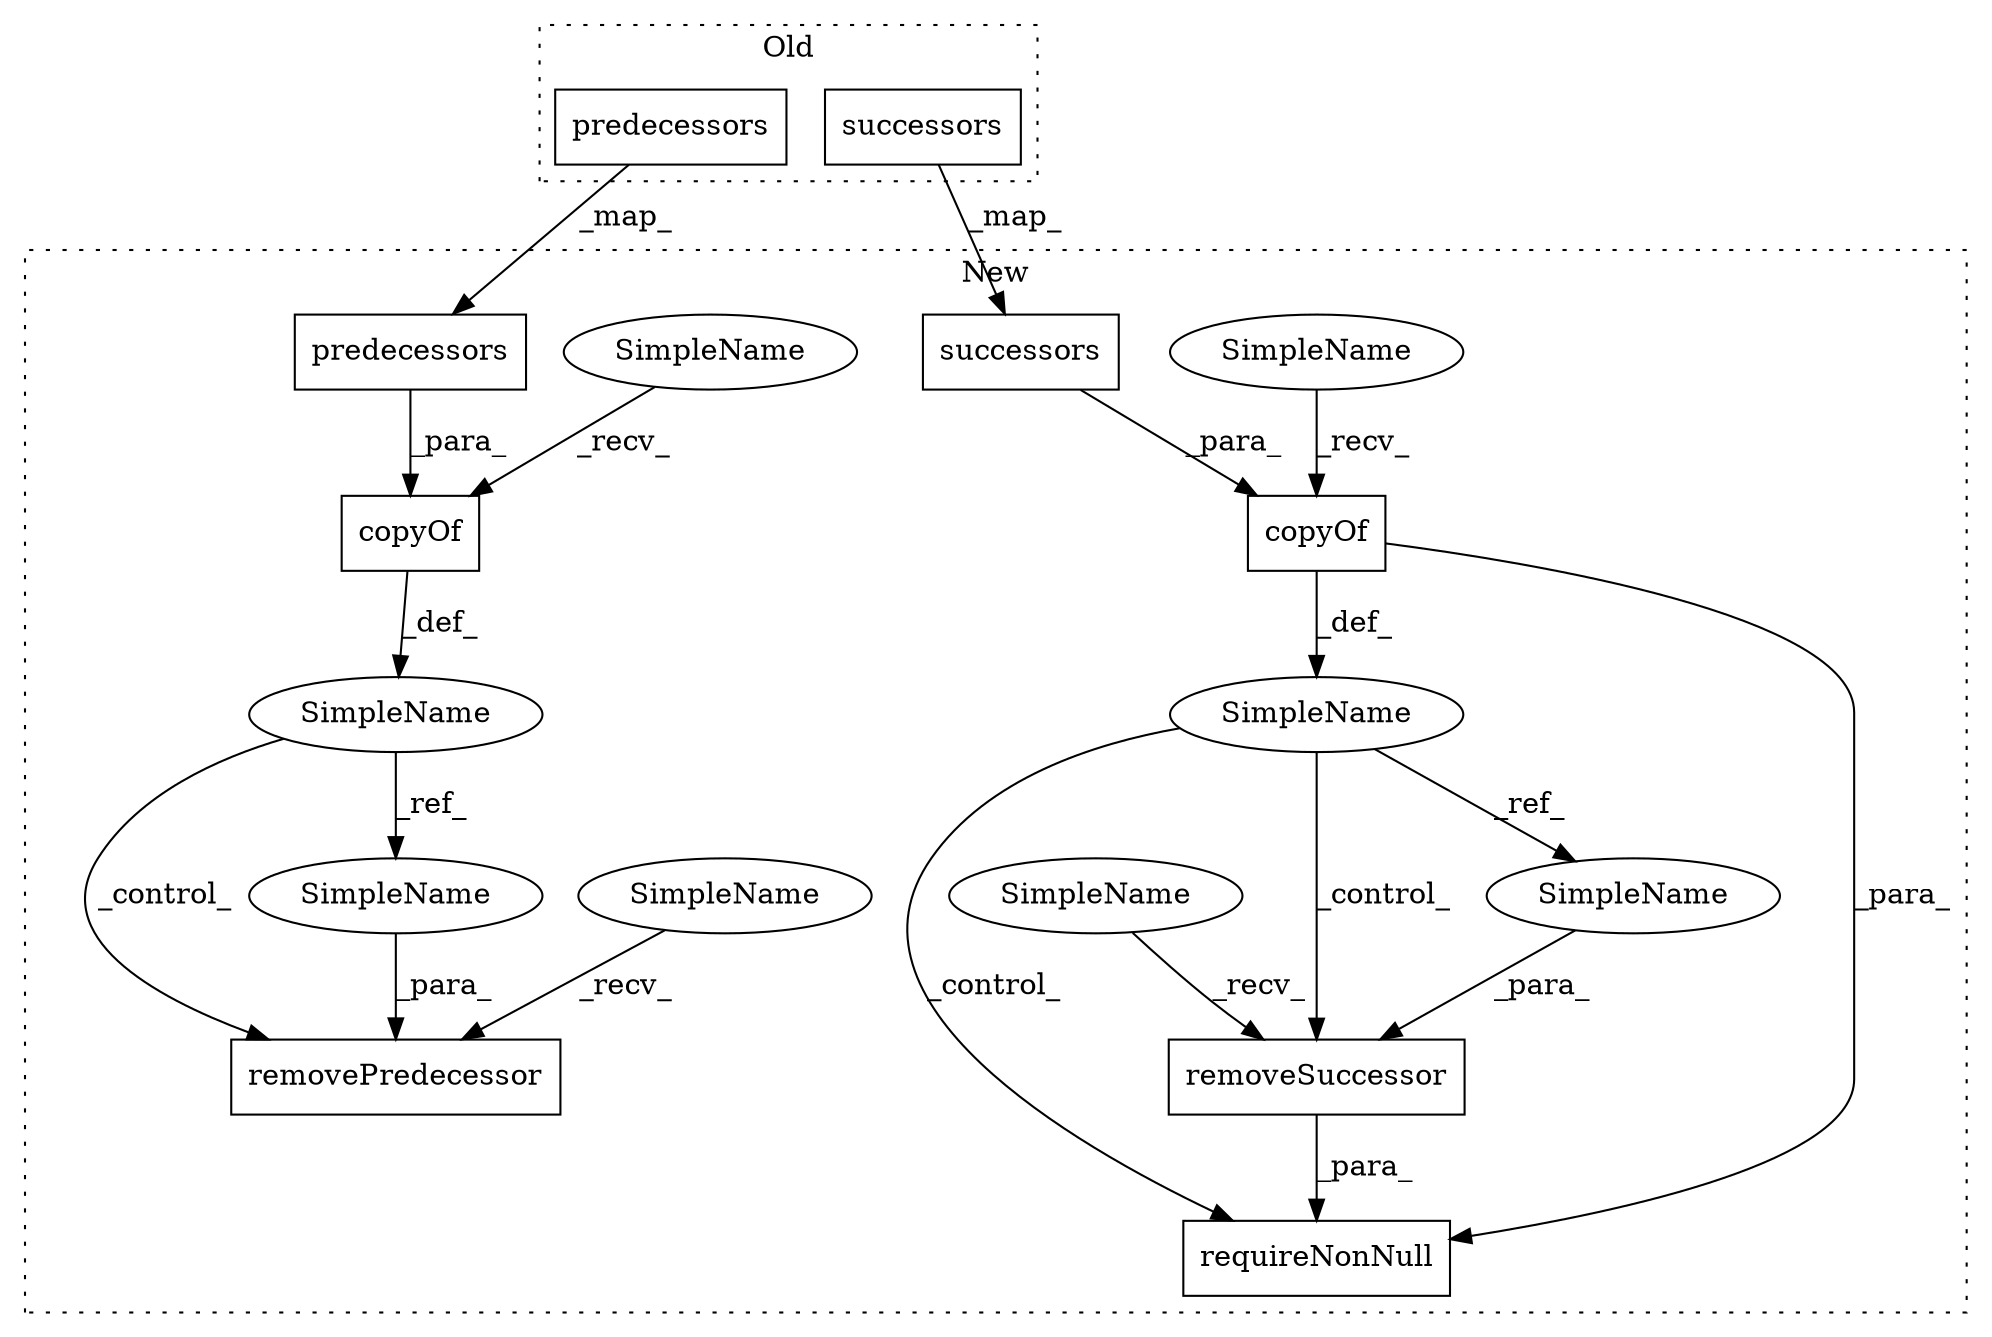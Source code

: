 digraph G {
subgraph cluster0 {
1 [label="successors" a="32" s="4443" l="12" shape="box"];
4 [label="predecessors" a="32" s="4775" l="14" shape="box"];
label = "Old";
style="dotted";
}
subgraph cluster1 {
2 [label="successors" a="32" s="4512" l="12" shape="box"];
3 [label="predecessors" a="32" s="5096" l="14" shape="box"];
5 [label="removeSuccessor" a="32" s="4719,4744" l="16,1" shape="box"];
6 [label="requireNonNull" a="32" s="4692,4745" l="15,1" shape="box"];
7 [label="SimpleName" a="42" s="4467" l="9" shape="ellipse"];
8 [label="removePredecessor" a="32" s="5347,5376" l="18,1" shape="box"];
9 [label="SimpleName" a="42" s="5049" l="11" shape="ellipse"];
10 [label="copyOf" a="32" s="4493,4524" l="7,1" shape="box"];
11 [label="copyOf" a="32" s="5077,5110" l="7,1" shape="box"];
12 [label="SimpleName" a="42" s="4479" l="13" shape="ellipse"];
13 [label="SimpleName" a="42" s="5063" l="13" shape="ellipse"];
14 [label="SimpleName" a="42" s="5335" l="11" shape="ellipse"];
15 [label="SimpleName" a="42" s="4707" l="11" shape="ellipse"];
16 [label="SimpleName" a="42" s="4735" l="9" shape="ellipse"];
17 [label="SimpleName" a="42" s="5365" l="11" shape="ellipse"];
label = "New";
style="dotted";
}
1 -> 2 [label="_map_"];
2 -> 10 [label="_para_"];
3 -> 11 [label="_para_"];
4 -> 3 [label="_map_"];
5 -> 6 [label="_para_"];
7 -> 5 [label="_control_"];
7 -> 6 [label="_control_"];
7 -> 16 [label="_ref_"];
9 -> 8 [label="_control_"];
9 -> 17 [label="_ref_"];
10 -> 6 [label="_para_"];
10 -> 7 [label="_def_"];
11 -> 9 [label="_def_"];
12 -> 10 [label="_recv_"];
13 -> 11 [label="_recv_"];
14 -> 8 [label="_recv_"];
15 -> 5 [label="_recv_"];
16 -> 5 [label="_para_"];
17 -> 8 [label="_para_"];
}